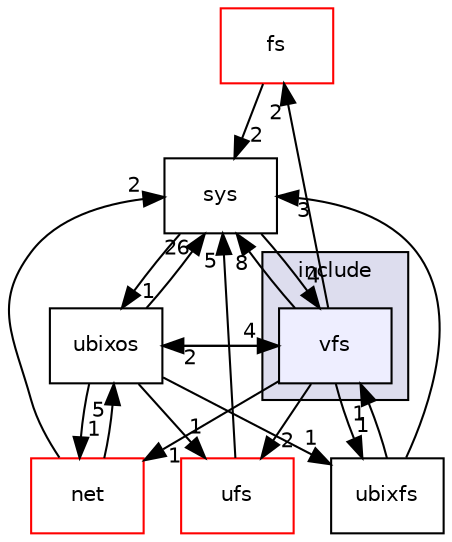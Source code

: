 digraph "C:/Dev/git/UbixOS/sys/include/vfs" {
  compound=true
  node [ fontsize="10", fontname="Helvetica"];
  edge [ labelfontsize="10", labelfontname="Helvetica"];
  subgraph clusterdir_d1be8160e739b6eed1f7843efdbae1b3 {
    graph [ bgcolor="#ddddee", pencolor="black", label="include" fontname="Helvetica", fontsize="10", URL="dir_d1be8160e739b6eed1f7843efdbae1b3.html"]
  dir_c3c0831de3b2f5e14fc52a7f92bdcaba [shape=box, label="vfs", style="filled", fillcolor="#eeeeff", pencolor="black", URL="dir_c3c0831de3b2f5e14fc52a7f92bdcaba.html"];
  }
  dir_214f84c2c73d0f2f98eaa46a63e7b8c6 [shape=box label="sys" URL="dir_214f84c2c73d0f2f98eaa46a63e7b8c6.html"];
  dir_7b74fffe3f857288959d2d645b2cf417 [shape=box label="fs" fillcolor="white" style="filled" color="red" URL="dir_7b74fffe3f857288959d2d645b2cf417.html"];
  dir_3de624327ffb12f9bf9e6dbf8f72375d [shape=box label="ubixfs" URL="dir_3de624327ffb12f9bf9e6dbf8f72375d.html"];
  dir_d779ef6b0dc4390059bcb3cfc53f8e8b [shape=box label="ubixos" URL="dir_d779ef6b0dc4390059bcb3cfc53f8e8b.html"];
  dir_c9b07ddfc7d5d22b1a973d35743b2c44 [shape=box label="ufs" fillcolor="white" style="filled" color="red" URL="dir_c9b07ddfc7d5d22b1a973d35743b2c44.html"];
  dir_8a452844cab5a537277ef786999bc939 [shape=box label="net" fillcolor="white" style="filled" color="red" URL="dir_8a452844cab5a537277ef786999bc939.html"];
  dir_214f84c2c73d0f2f98eaa46a63e7b8c6->dir_d779ef6b0dc4390059bcb3cfc53f8e8b [headlabel="1", labeldistance=1.5 headhref="dir_000020_000038.html"];
  dir_214f84c2c73d0f2f98eaa46a63e7b8c6->dir_c3c0831de3b2f5e14fc52a7f92bdcaba [headlabel="4", labeldistance=1.5 headhref="dir_000020_000021.html"];
  dir_7b74fffe3f857288959d2d645b2cf417->dir_214f84c2c73d0f2f98eaa46a63e7b8c6 [headlabel="2", labeldistance=1.5 headhref="dir_000027_000020.html"];
  dir_3de624327ffb12f9bf9e6dbf8f72375d->dir_214f84c2c73d0f2f98eaa46a63e7b8c6 [headlabel="3", labeldistance=1.5 headhref="dir_000022_000020.html"];
  dir_3de624327ffb12f9bf9e6dbf8f72375d->dir_c3c0831de3b2f5e14fc52a7f92bdcaba [headlabel="1", labeldistance=1.5 headhref="dir_000022_000021.html"];
  dir_d779ef6b0dc4390059bcb3cfc53f8e8b->dir_214f84c2c73d0f2f98eaa46a63e7b8c6 [headlabel="26", labeldistance=1.5 headhref="dir_000038_000020.html"];
  dir_d779ef6b0dc4390059bcb3cfc53f8e8b->dir_3de624327ffb12f9bf9e6dbf8f72375d [headlabel="1", labeldistance=1.5 headhref="dir_000038_000022.html"];
  dir_d779ef6b0dc4390059bcb3cfc53f8e8b->dir_c3c0831de3b2f5e14fc52a7f92bdcaba [headlabel="4", labeldistance=1.5 headhref="dir_000038_000021.html"];
  dir_d779ef6b0dc4390059bcb3cfc53f8e8b->dir_c9b07ddfc7d5d22b1a973d35743b2c44 [headlabel="1", labeldistance=1.5 headhref="dir_000038_000036.html"];
  dir_d779ef6b0dc4390059bcb3cfc53f8e8b->dir_8a452844cab5a537277ef786999bc939 [headlabel="1", labeldistance=1.5 headhref="dir_000038_000031.html"];
  dir_c3c0831de3b2f5e14fc52a7f92bdcaba->dir_214f84c2c73d0f2f98eaa46a63e7b8c6 [headlabel="8", labeldistance=1.5 headhref="dir_000021_000020.html"];
  dir_c3c0831de3b2f5e14fc52a7f92bdcaba->dir_7b74fffe3f857288959d2d645b2cf417 [headlabel="2", labeldistance=1.5 headhref="dir_000021_000027.html"];
  dir_c3c0831de3b2f5e14fc52a7f92bdcaba->dir_3de624327ffb12f9bf9e6dbf8f72375d [headlabel="1", labeldistance=1.5 headhref="dir_000021_000022.html"];
  dir_c3c0831de3b2f5e14fc52a7f92bdcaba->dir_d779ef6b0dc4390059bcb3cfc53f8e8b [headlabel="2", labeldistance=1.5 headhref="dir_000021_000038.html"];
  dir_c3c0831de3b2f5e14fc52a7f92bdcaba->dir_c9b07ddfc7d5d22b1a973d35743b2c44 [headlabel="2", labeldistance=1.5 headhref="dir_000021_000036.html"];
  dir_c3c0831de3b2f5e14fc52a7f92bdcaba->dir_8a452844cab5a537277ef786999bc939 [headlabel="1", labeldistance=1.5 headhref="dir_000021_000031.html"];
  dir_c9b07ddfc7d5d22b1a973d35743b2c44->dir_214f84c2c73d0f2f98eaa46a63e7b8c6 [headlabel="5", labeldistance=1.5 headhref="dir_000036_000020.html"];
  dir_8a452844cab5a537277ef786999bc939->dir_214f84c2c73d0f2f98eaa46a63e7b8c6 [headlabel="2", labeldistance=1.5 headhref="dir_000031_000020.html"];
  dir_8a452844cab5a537277ef786999bc939->dir_d779ef6b0dc4390059bcb3cfc53f8e8b [headlabel="5", labeldistance=1.5 headhref="dir_000031_000038.html"];
}
